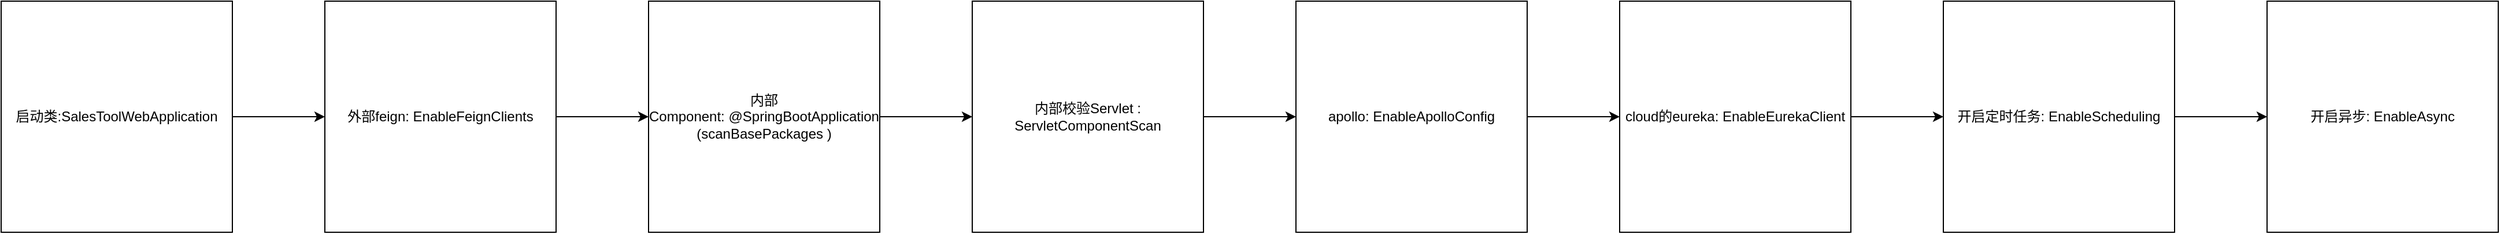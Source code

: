 <mxfile version="22.0.8" type="github">
  <diagram name="第 1 页" id="XwyXtLiTSCjEhpWMpxt5">
    <mxGraphModel dx="906" dy="587" grid="1" gridSize="10" guides="1" tooltips="1" connect="1" arrows="1" fold="1" page="1" pageScale="1" pageWidth="827" pageHeight="1169" math="0" shadow="0">
      <root>
        <mxCell id="0" />
        <mxCell id="1" parent="0" />
        <mxCell id="brs4Lbw3h4MbE__pO9lw-3" value="" style="edgeStyle=orthogonalEdgeStyle;rounded=0;orthogonalLoop=1;jettySize=auto;html=1;" edge="1" parent="1" source="brs4Lbw3h4MbE__pO9lw-1" target="brs4Lbw3h4MbE__pO9lw-2">
          <mxGeometry relative="1" as="geometry" />
        </mxCell>
        <mxCell id="brs4Lbw3h4MbE__pO9lw-1" value="启动类:SalesToolWebApplication" style="whiteSpace=wrap;html=1;aspect=fixed;" vertex="1" parent="1">
          <mxGeometry x="70" y="190" width="200" height="200" as="geometry" />
        </mxCell>
        <mxCell id="brs4Lbw3h4MbE__pO9lw-5" value="" style="edgeStyle=orthogonalEdgeStyle;rounded=0;orthogonalLoop=1;jettySize=auto;html=1;" edge="1" parent="1" source="brs4Lbw3h4MbE__pO9lw-2" target="brs4Lbw3h4MbE__pO9lw-4">
          <mxGeometry relative="1" as="geometry" />
        </mxCell>
        <mxCell id="brs4Lbw3h4MbE__pO9lw-2" value="外部feign:&amp;nbsp;EnableFeignClients" style="whiteSpace=wrap;html=1;aspect=fixed;" vertex="1" parent="1">
          <mxGeometry x="350" y="190" width="200" height="200" as="geometry" />
        </mxCell>
        <mxCell id="brs4Lbw3h4MbE__pO9lw-7" value="" style="edgeStyle=orthogonalEdgeStyle;rounded=0;orthogonalLoop=1;jettySize=auto;html=1;" edge="1" parent="1" source="brs4Lbw3h4MbE__pO9lw-4" target="brs4Lbw3h4MbE__pO9lw-6">
          <mxGeometry relative="1" as="geometry" />
        </mxCell>
        <mxCell id="brs4Lbw3h4MbE__pO9lw-4" value="内部Component:&amp;nbsp;@SpringBootApplication&lt;br&gt;(scanBasePackages )" style="whiteSpace=wrap;html=1;aspect=fixed;" vertex="1" parent="1">
          <mxGeometry x="630" y="190" width="200" height="200" as="geometry" />
        </mxCell>
        <mxCell id="brs4Lbw3h4MbE__pO9lw-9" value="" style="edgeStyle=orthogonalEdgeStyle;rounded=0;orthogonalLoop=1;jettySize=auto;html=1;" edge="1" parent="1" source="brs4Lbw3h4MbE__pO9lw-6" target="brs4Lbw3h4MbE__pO9lw-8">
          <mxGeometry relative="1" as="geometry" />
        </mxCell>
        <mxCell id="brs4Lbw3h4MbE__pO9lw-6" value="内部校验Servlet :&lt;br&gt;ServletComponentScan" style="whiteSpace=wrap;html=1;aspect=fixed;" vertex="1" parent="1">
          <mxGeometry x="910" y="190" width="200" height="200" as="geometry" />
        </mxCell>
        <mxCell id="brs4Lbw3h4MbE__pO9lw-11" value="" style="edgeStyle=orthogonalEdgeStyle;rounded=0;orthogonalLoop=1;jettySize=auto;html=1;" edge="1" parent="1" source="brs4Lbw3h4MbE__pO9lw-8" target="brs4Lbw3h4MbE__pO9lw-10">
          <mxGeometry relative="1" as="geometry" />
        </mxCell>
        <mxCell id="brs4Lbw3h4MbE__pO9lw-8" value="apollo:&amp;nbsp;EnableApolloConfig" style="whiteSpace=wrap;html=1;aspect=fixed;" vertex="1" parent="1">
          <mxGeometry x="1190" y="190" width="200" height="200" as="geometry" />
        </mxCell>
        <mxCell id="brs4Lbw3h4MbE__pO9lw-13" value="" style="edgeStyle=orthogonalEdgeStyle;rounded=0;orthogonalLoop=1;jettySize=auto;html=1;" edge="1" parent="1" source="brs4Lbw3h4MbE__pO9lw-10" target="brs4Lbw3h4MbE__pO9lw-12">
          <mxGeometry relative="1" as="geometry" />
        </mxCell>
        <mxCell id="brs4Lbw3h4MbE__pO9lw-10" value="cloud的eureka:&amp;nbsp;EnableEurekaClient" style="whiteSpace=wrap;html=1;aspect=fixed;" vertex="1" parent="1">
          <mxGeometry x="1470" y="190" width="200" height="200" as="geometry" />
        </mxCell>
        <mxCell id="brs4Lbw3h4MbE__pO9lw-15" value="" style="edgeStyle=orthogonalEdgeStyle;rounded=0;orthogonalLoop=1;jettySize=auto;html=1;" edge="1" parent="1" source="brs4Lbw3h4MbE__pO9lw-12" target="brs4Lbw3h4MbE__pO9lw-14">
          <mxGeometry relative="1" as="geometry" />
        </mxCell>
        <mxCell id="brs4Lbw3h4MbE__pO9lw-12" value="开启定时任务:&amp;nbsp;EnableScheduling" style="whiteSpace=wrap;html=1;aspect=fixed;" vertex="1" parent="1">
          <mxGeometry x="1750" y="190" width="200" height="200" as="geometry" />
        </mxCell>
        <mxCell id="brs4Lbw3h4MbE__pO9lw-14" value="开启异步:&amp;nbsp;EnableAsync" style="whiteSpace=wrap;html=1;aspect=fixed;" vertex="1" parent="1">
          <mxGeometry x="2030" y="190" width="200" height="200" as="geometry" />
        </mxCell>
      </root>
    </mxGraphModel>
  </diagram>
</mxfile>

